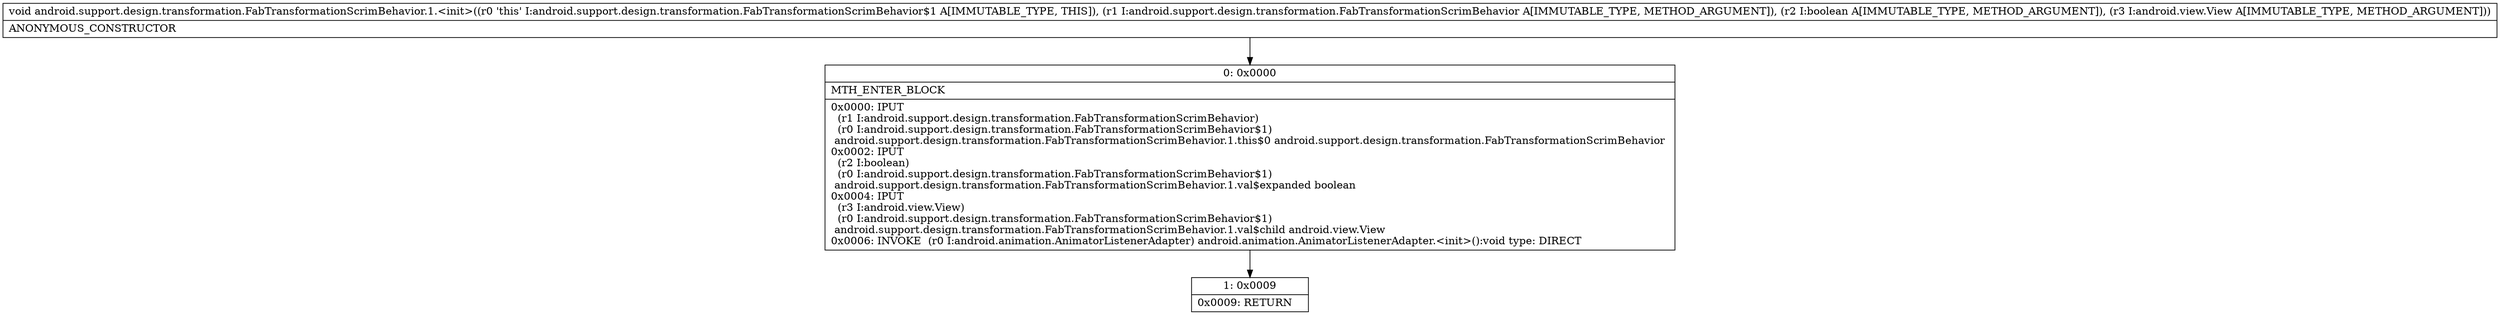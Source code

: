 digraph "CFG forandroid.support.design.transformation.FabTransformationScrimBehavior.1.\<init\>(Landroid\/support\/design\/transformation\/FabTransformationScrimBehavior;ZLandroid\/view\/View;)V" {
Node_0 [shape=record,label="{0\:\ 0x0000|MTH_ENTER_BLOCK\l|0x0000: IPUT  \l  (r1 I:android.support.design.transformation.FabTransformationScrimBehavior)\l  (r0 I:android.support.design.transformation.FabTransformationScrimBehavior$1)\l android.support.design.transformation.FabTransformationScrimBehavior.1.this$0 android.support.design.transformation.FabTransformationScrimBehavior \l0x0002: IPUT  \l  (r2 I:boolean)\l  (r0 I:android.support.design.transformation.FabTransformationScrimBehavior$1)\l android.support.design.transformation.FabTransformationScrimBehavior.1.val$expanded boolean \l0x0004: IPUT  \l  (r3 I:android.view.View)\l  (r0 I:android.support.design.transformation.FabTransformationScrimBehavior$1)\l android.support.design.transformation.FabTransformationScrimBehavior.1.val$child android.view.View \l0x0006: INVOKE  (r0 I:android.animation.AnimatorListenerAdapter) android.animation.AnimatorListenerAdapter.\<init\>():void type: DIRECT \l}"];
Node_1 [shape=record,label="{1\:\ 0x0009|0x0009: RETURN   \l}"];
MethodNode[shape=record,label="{void android.support.design.transformation.FabTransformationScrimBehavior.1.\<init\>((r0 'this' I:android.support.design.transformation.FabTransformationScrimBehavior$1 A[IMMUTABLE_TYPE, THIS]), (r1 I:android.support.design.transformation.FabTransformationScrimBehavior A[IMMUTABLE_TYPE, METHOD_ARGUMENT]), (r2 I:boolean A[IMMUTABLE_TYPE, METHOD_ARGUMENT]), (r3 I:android.view.View A[IMMUTABLE_TYPE, METHOD_ARGUMENT]))  | ANONYMOUS_CONSTRUCTOR\l}"];
MethodNode -> Node_0;
Node_0 -> Node_1;
}

